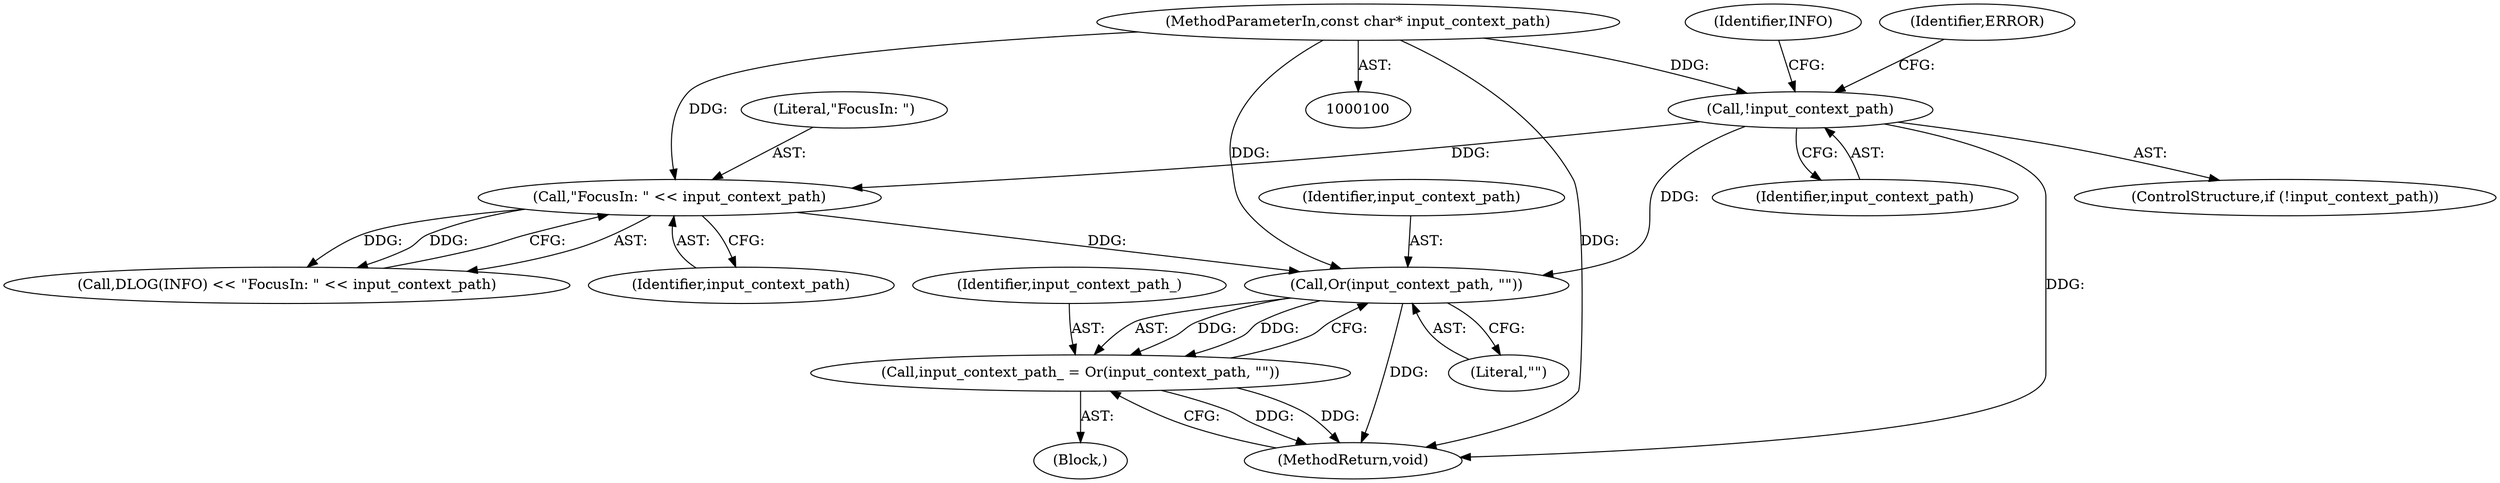 digraph "1_Chrome_dc7b094a338c6c521f918f478e993f0f74bbea0d_56@pointer" {
"1000121" [label="(Call,Or(input_context_path, \"\"))"];
"1000104" [label="(Call,!input_context_path)"];
"1000101" [label="(MethodParameterIn,const char* input_context_path)"];
"1000116" [label="(Call,\"FocusIn: \" << input_context_path)"];
"1000119" [label="(Call,input_context_path_ = Or(input_context_path, \"\"))"];
"1000116" [label="(Call,\"FocusIn: \" << input_context_path)"];
"1000104" [label="(Call,!input_context_path)"];
"1000115" [label="(Identifier,INFO)"];
"1000103" [label="(ControlStructure,if (!input_context_path))"];
"1000105" [label="(Identifier,input_context_path)"];
"1000101" [label="(MethodParameterIn,const char* input_context_path)"];
"1000117" [label="(Literal,\"FocusIn: \")"];
"1000122" [label="(Identifier,input_context_path)"];
"1000123" [label="(Literal,\"\")"];
"1000124" [label="(MethodReturn,void)"];
"1000121" [label="(Call,Or(input_context_path, \"\"))"];
"1000109" [label="(Identifier,ERROR)"];
"1000118" [label="(Identifier,input_context_path)"];
"1000119" [label="(Call,input_context_path_ = Or(input_context_path, \"\"))"];
"1000102" [label="(Block,)"];
"1000113" [label="(Call,DLOG(INFO) << \"FocusIn: \" << input_context_path)"];
"1000120" [label="(Identifier,input_context_path_)"];
"1000121" -> "1000119"  [label="AST: "];
"1000121" -> "1000123"  [label="CFG: "];
"1000122" -> "1000121"  [label="AST: "];
"1000123" -> "1000121"  [label="AST: "];
"1000119" -> "1000121"  [label="CFG: "];
"1000121" -> "1000124"  [label="DDG: "];
"1000121" -> "1000119"  [label="DDG: "];
"1000121" -> "1000119"  [label="DDG: "];
"1000104" -> "1000121"  [label="DDG: "];
"1000116" -> "1000121"  [label="DDG: "];
"1000101" -> "1000121"  [label="DDG: "];
"1000104" -> "1000103"  [label="AST: "];
"1000104" -> "1000105"  [label="CFG: "];
"1000105" -> "1000104"  [label="AST: "];
"1000109" -> "1000104"  [label="CFG: "];
"1000115" -> "1000104"  [label="CFG: "];
"1000104" -> "1000124"  [label="DDG: "];
"1000101" -> "1000104"  [label="DDG: "];
"1000104" -> "1000116"  [label="DDG: "];
"1000101" -> "1000100"  [label="AST: "];
"1000101" -> "1000124"  [label="DDG: "];
"1000101" -> "1000116"  [label="DDG: "];
"1000116" -> "1000113"  [label="AST: "];
"1000116" -> "1000118"  [label="CFG: "];
"1000117" -> "1000116"  [label="AST: "];
"1000118" -> "1000116"  [label="AST: "];
"1000113" -> "1000116"  [label="CFG: "];
"1000116" -> "1000113"  [label="DDG: "];
"1000116" -> "1000113"  [label="DDG: "];
"1000119" -> "1000102"  [label="AST: "];
"1000120" -> "1000119"  [label="AST: "];
"1000124" -> "1000119"  [label="CFG: "];
"1000119" -> "1000124"  [label="DDG: "];
"1000119" -> "1000124"  [label="DDG: "];
}
